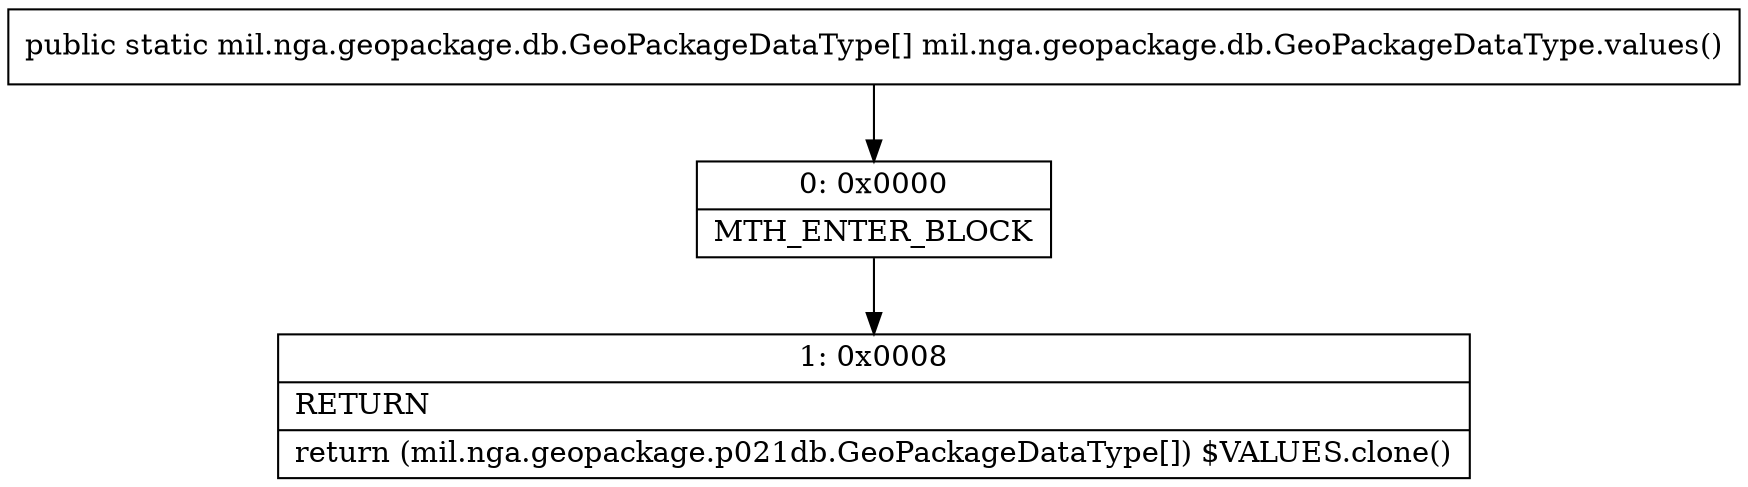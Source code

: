 digraph "CFG formil.nga.geopackage.db.GeoPackageDataType.values()[Lmil\/nga\/geopackage\/db\/GeoPackageDataType;" {
Node_0 [shape=record,label="{0\:\ 0x0000|MTH_ENTER_BLOCK\l}"];
Node_1 [shape=record,label="{1\:\ 0x0008|RETURN\l|return (mil.nga.geopackage.p021db.GeoPackageDataType[]) $VALUES.clone()\l}"];
MethodNode[shape=record,label="{public static mil.nga.geopackage.db.GeoPackageDataType[] mil.nga.geopackage.db.GeoPackageDataType.values() }"];
MethodNode -> Node_0;
Node_0 -> Node_1;
}

